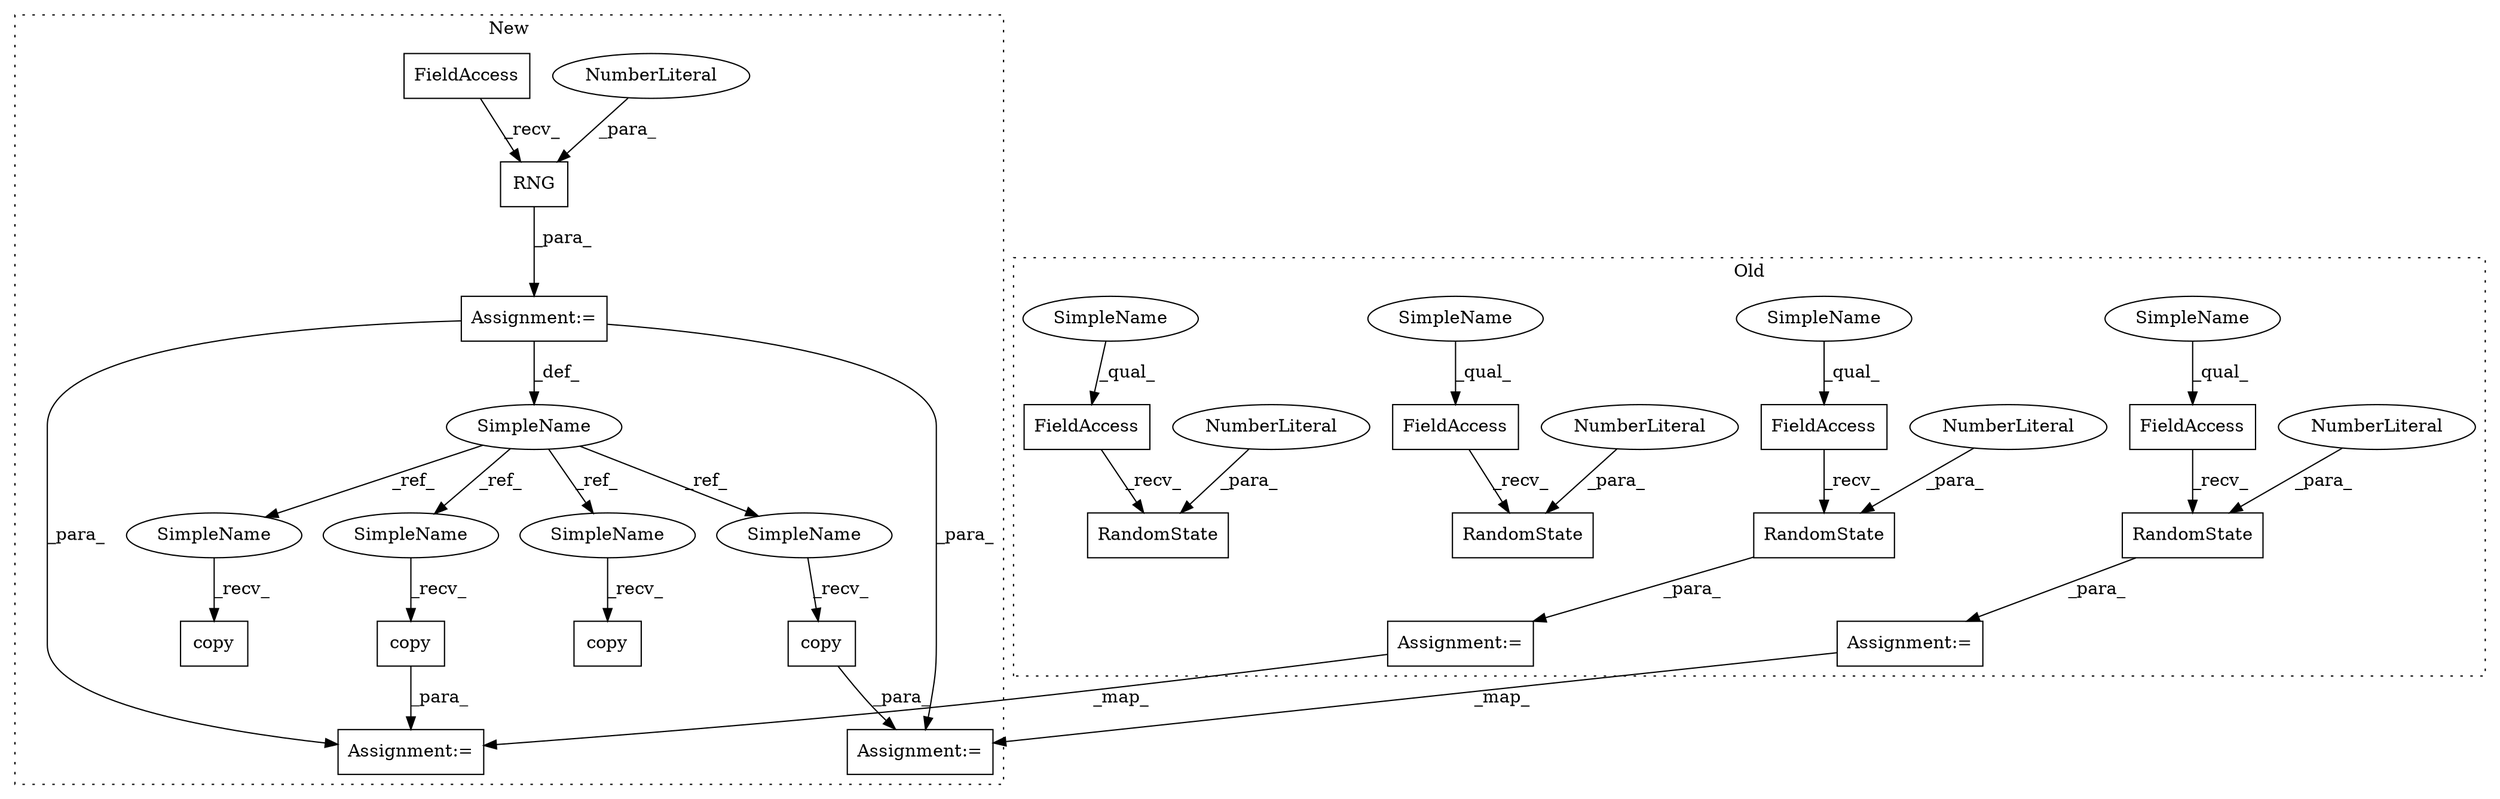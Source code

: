 digraph G {
subgraph cluster0 {
1 [label="RandomState" a="32" s="99795,99808" l="12,1" shape="box"];
3 [label="NumberLiteral" a="34" s="99807" l="1" shape="ellipse"];
4 [label="FieldAccess" a="22" s="99782" l="12" shape="box"];
5 [label="FieldAccess" a="22" s="99539" l="12" shape="box"];
6 [label="RandomState" a="32" s="99552,99565" l="12,1" shape="box"];
7 [label="NumberLiteral" a="34" s="99564" l="1" shape="ellipse"];
8 [label="FieldAccess" a="22" s="100059" l="12" shape="box"];
9 [label="RandomState" a="32" s="100072,100085" l="12,1" shape="box"];
10 [label="NumberLiteral" a="34" s="100084" l="1" shape="ellipse"];
11 [label="FieldAccess" a="22" s="101013" l="12" shape="box"];
12 [label="RandomState" a="32" s="101026,101039" l="12,1" shape="box"];
13 [label="NumberLiteral" a="34" s="101038" l="1" shape="ellipse"];
22 [label="Assignment:=" a="7" s="99745" l="1" shape="box"];
24 [label="Assignment:=" a="7" s="99502" l="1" shape="box"];
26 [label="SimpleName" a="42" s="101013" l="5" shape="ellipse"];
27 [label="SimpleName" a="42" s="99539" l="5" shape="ellipse"];
28 [label="SimpleName" a="42" s="100059" l="5" shape="ellipse"];
29 [label="SimpleName" a="42" s="99782" l="5" shape="ellipse"];
label = "Old";
style="dotted";
}
subgraph cluster1 {
2 [label="copy" a="32" s="130475" l="6" shape="box"];
14 [label="RNG" a="32" s="129484,129489" l="4,1" shape="box"];
15 [label="NumberLiteral" a="34" s="129488" l="1" shape="ellipse"];
16 [label="FieldAccess" a="22" s="129470" l="13" shape="box"];
17 [label="copy" a="32" s="131070" l="6" shape="box"];
18 [label="SimpleName" a="42" s="129466" l="3" shape="ellipse"];
19 [label="copy" a="32" s="129708" l="6" shape="box"];
20 [label="Assignment:=" a="7" s="129469" l="1" shape="box"];
21 [label="copy" a="32" s="132414" l="6" shape="box"];
23 [label="Assignment:=" a="7" s="129667" l="1" shape="box"];
25 [label="Assignment:=" a="7" s="130434" l="1" shape="box"];
30 [label="SimpleName" a="42" s="130471" l="3" shape="ellipse"];
31 [label="SimpleName" a="42" s="132410" l="3" shape="ellipse"];
32 [label="SimpleName" a="42" s="129704" l="3" shape="ellipse"];
33 [label="SimpleName" a="42" s="131066" l="3" shape="ellipse"];
label = "New";
style="dotted";
}
1 -> 22 [label="_para_"];
2 -> 25 [label="_para_"];
3 -> 1 [label="_para_"];
4 -> 1 [label="_recv_"];
5 -> 6 [label="_recv_"];
6 -> 24 [label="_para_"];
7 -> 6 [label="_para_"];
8 -> 9 [label="_recv_"];
10 -> 9 [label="_para_"];
11 -> 12 [label="_recv_"];
13 -> 12 [label="_para_"];
14 -> 20 [label="_para_"];
15 -> 14 [label="_para_"];
16 -> 14 [label="_recv_"];
18 -> 32 [label="_ref_"];
18 -> 30 [label="_ref_"];
18 -> 33 [label="_ref_"];
18 -> 31 [label="_ref_"];
19 -> 23 [label="_para_"];
20 -> 18 [label="_def_"];
20 -> 25 [label="_para_"];
20 -> 23 [label="_para_"];
22 -> 23 [label="_map_"];
24 -> 25 [label="_map_"];
26 -> 11 [label="_qual_"];
27 -> 5 [label="_qual_"];
28 -> 8 [label="_qual_"];
29 -> 4 [label="_qual_"];
30 -> 2 [label="_recv_"];
31 -> 21 [label="_recv_"];
32 -> 19 [label="_recv_"];
33 -> 17 [label="_recv_"];
}